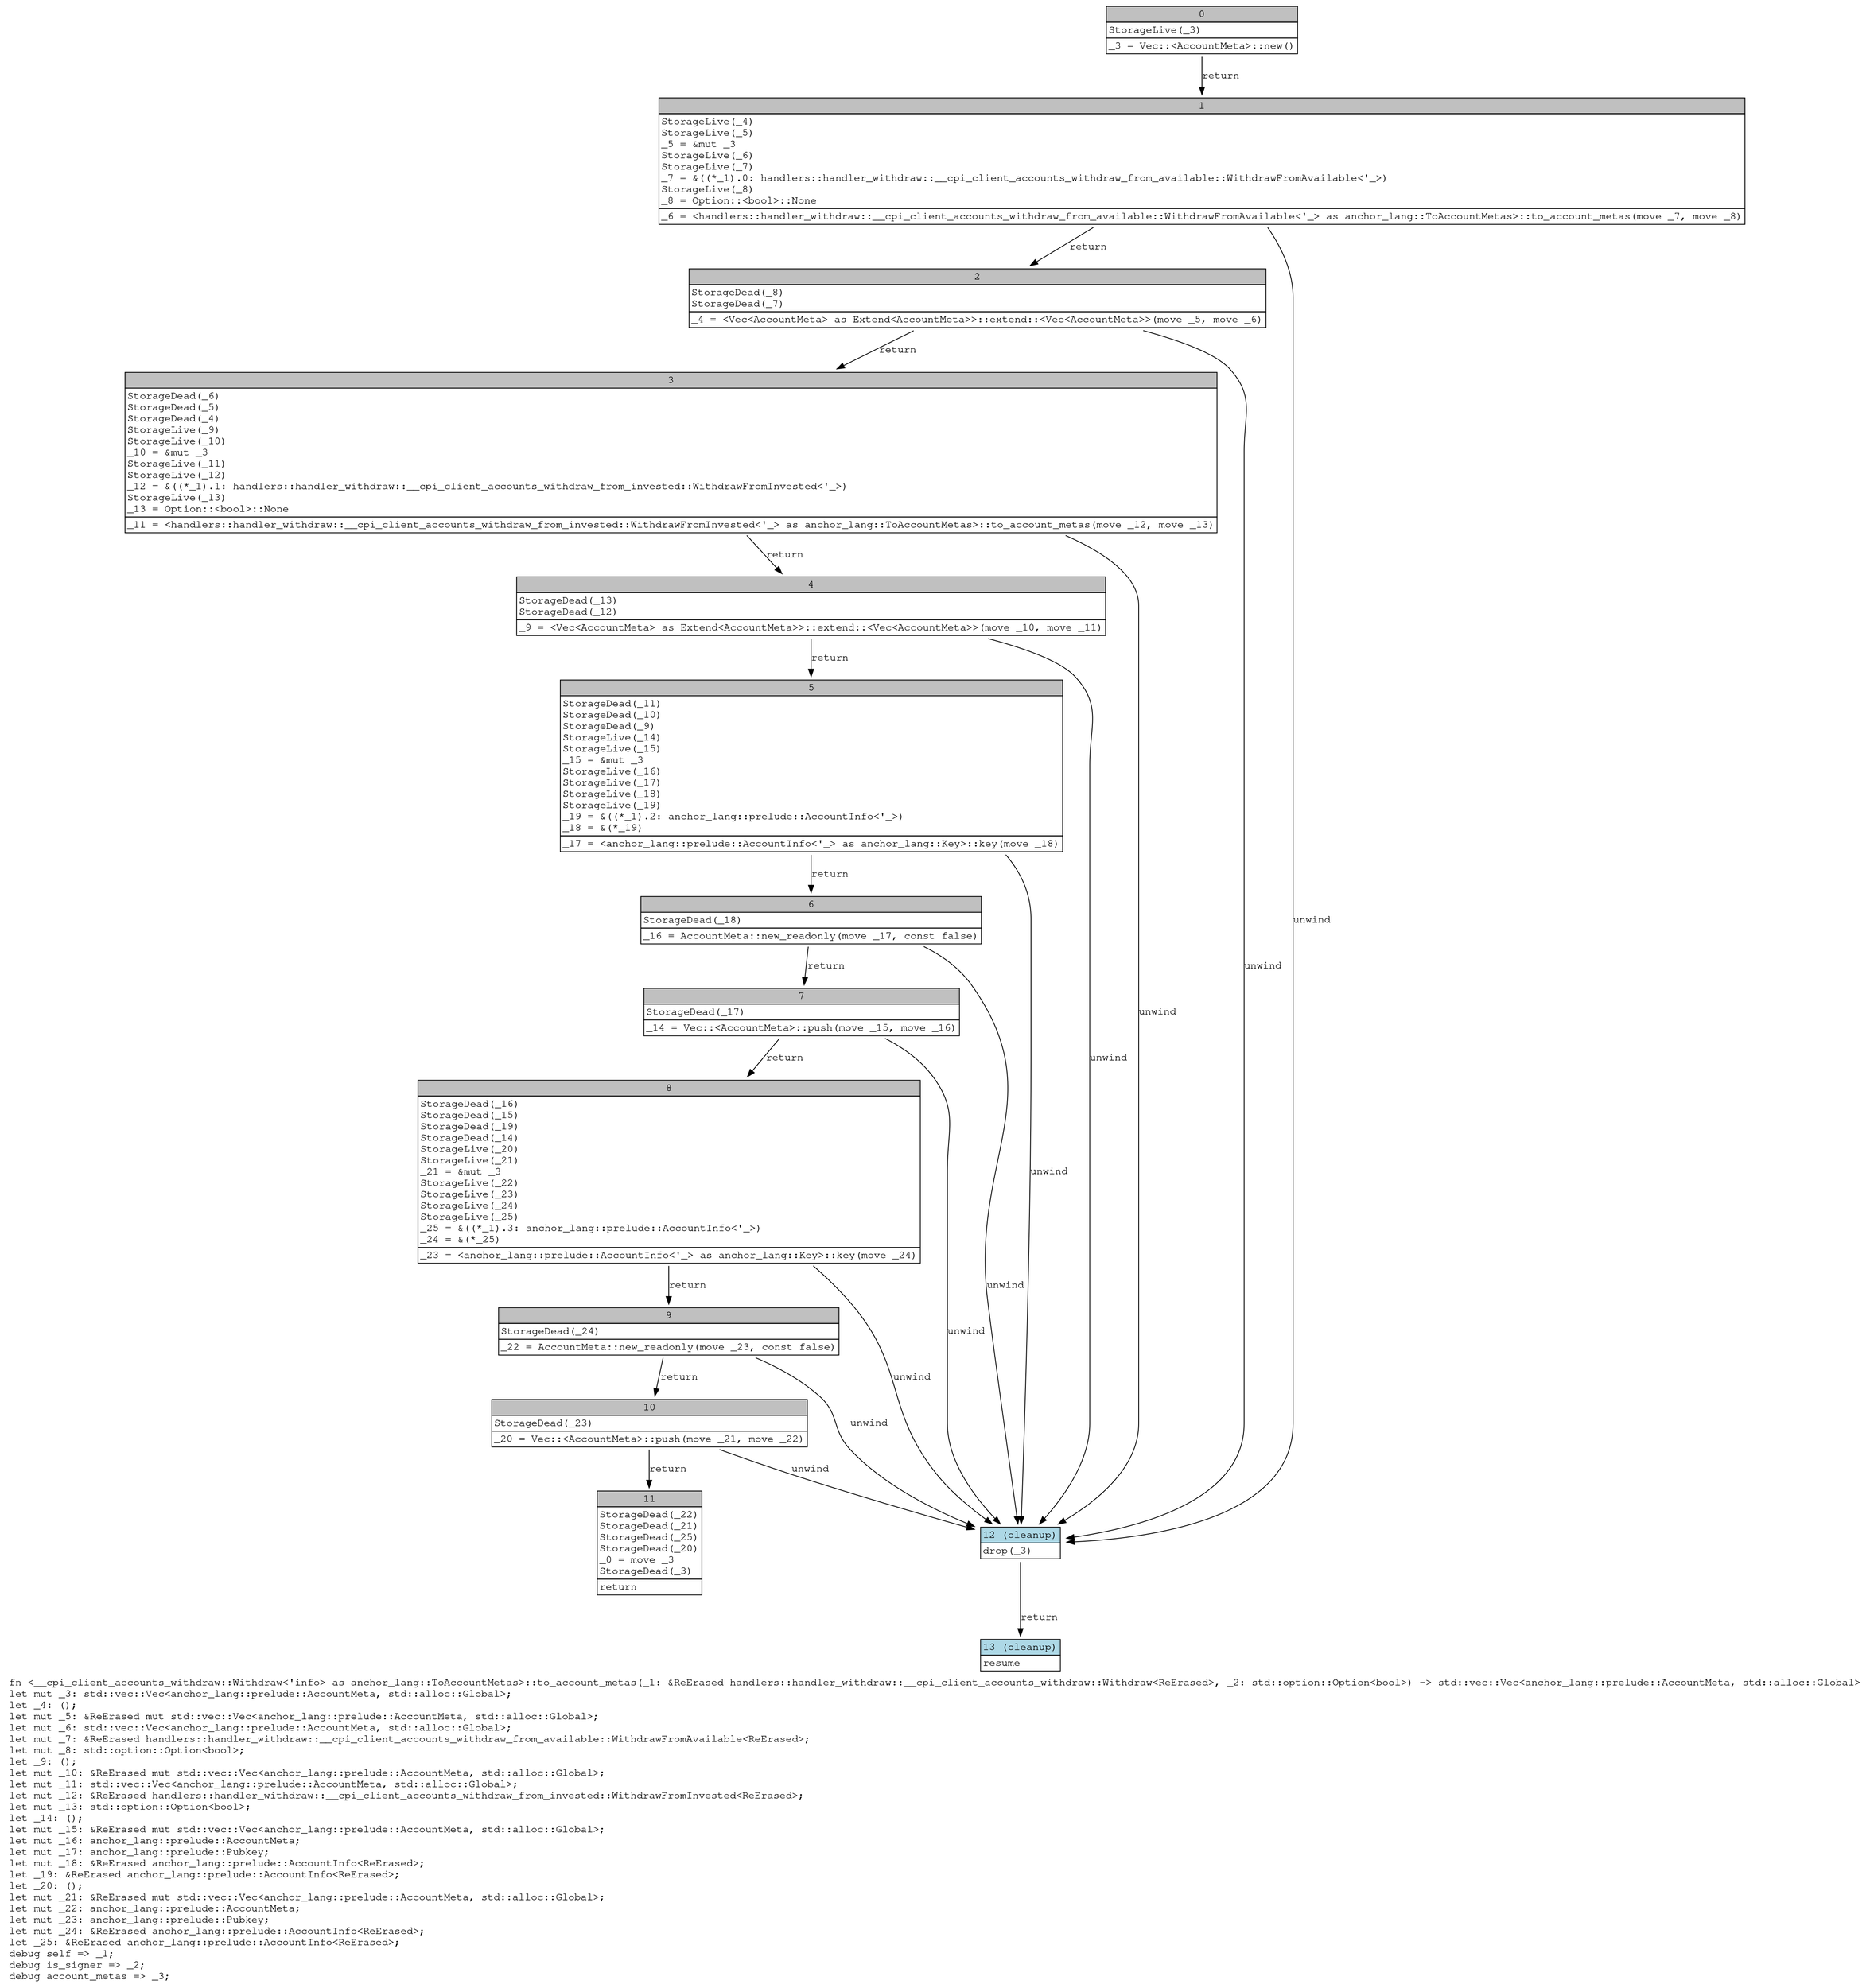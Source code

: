 digraph Mir_0_1577 {
    graph [fontname="Courier, monospace"];
    node [fontname="Courier, monospace"];
    edge [fontname="Courier, monospace"];
    label=<fn &lt;__cpi_client_accounts_withdraw::Withdraw&lt;'info&gt; as anchor_lang::ToAccountMetas&gt;::to_account_metas(_1: &amp;ReErased handlers::handler_withdraw::__cpi_client_accounts_withdraw::Withdraw&lt;ReErased&gt;, _2: std::option::Option&lt;bool&gt;) -&gt; std::vec::Vec&lt;anchor_lang::prelude::AccountMeta, std::alloc::Global&gt;<br align="left"/>let mut _3: std::vec::Vec&lt;anchor_lang::prelude::AccountMeta, std::alloc::Global&gt;;<br align="left"/>let _4: ();<br align="left"/>let mut _5: &amp;ReErased mut std::vec::Vec&lt;anchor_lang::prelude::AccountMeta, std::alloc::Global&gt;;<br align="left"/>let mut _6: std::vec::Vec&lt;anchor_lang::prelude::AccountMeta, std::alloc::Global&gt;;<br align="left"/>let mut _7: &amp;ReErased handlers::handler_withdraw::__cpi_client_accounts_withdraw_from_available::WithdrawFromAvailable&lt;ReErased&gt;;<br align="left"/>let mut _8: std::option::Option&lt;bool&gt;;<br align="left"/>let _9: ();<br align="left"/>let mut _10: &amp;ReErased mut std::vec::Vec&lt;anchor_lang::prelude::AccountMeta, std::alloc::Global&gt;;<br align="left"/>let mut _11: std::vec::Vec&lt;anchor_lang::prelude::AccountMeta, std::alloc::Global&gt;;<br align="left"/>let mut _12: &amp;ReErased handlers::handler_withdraw::__cpi_client_accounts_withdraw_from_invested::WithdrawFromInvested&lt;ReErased&gt;;<br align="left"/>let mut _13: std::option::Option&lt;bool&gt;;<br align="left"/>let _14: ();<br align="left"/>let mut _15: &amp;ReErased mut std::vec::Vec&lt;anchor_lang::prelude::AccountMeta, std::alloc::Global&gt;;<br align="left"/>let mut _16: anchor_lang::prelude::AccountMeta;<br align="left"/>let mut _17: anchor_lang::prelude::Pubkey;<br align="left"/>let mut _18: &amp;ReErased anchor_lang::prelude::AccountInfo&lt;ReErased&gt;;<br align="left"/>let _19: &amp;ReErased anchor_lang::prelude::AccountInfo&lt;ReErased&gt;;<br align="left"/>let _20: ();<br align="left"/>let mut _21: &amp;ReErased mut std::vec::Vec&lt;anchor_lang::prelude::AccountMeta, std::alloc::Global&gt;;<br align="left"/>let mut _22: anchor_lang::prelude::AccountMeta;<br align="left"/>let mut _23: anchor_lang::prelude::Pubkey;<br align="left"/>let mut _24: &amp;ReErased anchor_lang::prelude::AccountInfo&lt;ReErased&gt;;<br align="left"/>let _25: &amp;ReErased anchor_lang::prelude::AccountInfo&lt;ReErased&gt;;<br align="left"/>debug self =&gt; _1;<br align="left"/>debug is_signer =&gt; _2;<br align="left"/>debug account_metas =&gt; _3;<br align="left"/>>;
    bb0__0_1577 [shape="none", label=<<table border="0" cellborder="1" cellspacing="0"><tr><td bgcolor="gray" align="center" colspan="1">0</td></tr><tr><td align="left" balign="left">StorageLive(_3)<br/></td></tr><tr><td align="left">_3 = Vec::&lt;AccountMeta&gt;::new()</td></tr></table>>];
    bb1__0_1577 [shape="none", label=<<table border="0" cellborder="1" cellspacing="0"><tr><td bgcolor="gray" align="center" colspan="1">1</td></tr><tr><td align="left" balign="left">StorageLive(_4)<br/>StorageLive(_5)<br/>_5 = &amp;mut _3<br/>StorageLive(_6)<br/>StorageLive(_7)<br/>_7 = &amp;((*_1).0: handlers::handler_withdraw::__cpi_client_accounts_withdraw_from_available::WithdrawFromAvailable&lt;'_&gt;)<br/>StorageLive(_8)<br/>_8 = Option::&lt;bool&gt;::None<br/></td></tr><tr><td align="left">_6 = &lt;handlers::handler_withdraw::__cpi_client_accounts_withdraw_from_available::WithdrawFromAvailable&lt;'_&gt; as anchor_lang::ToAccountMetas&gt;::to_account_metas(move _7, move _8)</td></tr></table>>];
    bb2__0_1577 [shape="none", label=<<table border="0" cellborder="1" cellspacing="0"><tr><td bgcolor="gray" align="center" colspan="1">2</td></tr><tr><td align="left" balign="left">StorageDead(_8)<br/>StorageDead(_7)<br/></td></tr><tr><td align="left">_4 = &lt;Vec&lt;AccountMeta&gt; as Extend&lt;AccountMeta&gt;&gt;::extend::&lt;Vec&lt;AccountMeta&gt;&gt;(move _5, move _6)</td></tr></table>>];
    bb3__0_1577 [shape="none", label=<<table border="0" cellborder="1" cellspacing="0"><tr><td bgcolor="gray" align="center" colspan="1">3</td></tr><tr><td align="left" balign="left">StorageDead(_6)<br/>StorageDead(_5)<br/>StorageDead(_4)<br/>StorageLive(_9)<br/>StorageLive(_10)<br/>_10 = &amp;mut _3<br/>StorageLive(_11)<br/>StorageLive(_12)<br/>_12 = &amp;((*_1).1: handlers::handler_withdraw::__cpi_client_accounts_withdraw_from_invested::WithdrawFromInvested&lt;'_&gt;)<br/>StorageLive(_13)<br/>_13 = Option::&lt;bool&gt;::None<br/></td></tr><tr><td align="left">_11 = &lt;handlers::handler_withdraw::__cpi_client_accounts_withdraw_from_invested::WithdrawFromInvested&lt;'_&gt; as anchor_lang::ToAccountMetas&gt;::to_account_metas(move _12, move _13)</td></tr></table>>];
    bb4__0_1577 [shape="none", label=<<table border="0" cellborder="1" cellspacing="0"><tr><td bgcolor="gray" align="center" colspan="1">4</td></tr><tr><td align="left" balign="left">StorageDead(_13)<br/>StorageDead(_12)<br/></td></tr><tr><td align="left">_9 = &lt;Vec&lt;AccountMeta&gt; as Extend&lt;AccountMeta&gt;&gt;::extend::&lt;Vec&lt;AccountMeta&gt;&gt;(move _10, move _11)</td></tr></table>>];
    bb5__0_1577 [shape="none", label=<<table border="0" cellborder="1" cellspacing="0"><tr><td bgcolor="gray" align="center" colspan="1">5</td></tr><tr><td align="left" balign="left">StorageDead(_11)<br/>StorageDead(_10)<br/>StorageDead(_9)<br/>StorageLive(_14)<br/>StorageLive(_15)<br/>_15 = &amp;mut _3<br/>StorageLive(_16)<br/>StorageLive(_17)<br/>StorageLive(_18)<br/>StorageLive(_19)<br/>_19 = &amp;((*_1).2: anchor_lang::prelude::AccountInfo&lt;'_&gt;)<br/>_18 = &amp;(*_19)<br/></td></tr><tr><td align="left">_17 = &lt;anchor_lang::prelude::AccountInfo&lt;'_&gt; as anchor_lang::Key&gt;::key(move _18)</td></tr></table>>];
    bb6__0_1577 [shape="none", label=<<table border="0" cellborder="1" cellspacing="0"><tr><td bgcolor="gray" align="center" colspan="1">6</td></tr><tr><td align="left" balign="left">StorageDead(_18)<br/></td></tr><tr><td align="left">_16 = AccountMeta::new_readonly(move _17, const false)</td></tr></table>>];
    bb7__0_1577 [shape="none", label=<<table border="0" cellborder="1" cellspacing="0"><tr><td bgcolor="gray" align="center" colspan="1">7</td></tr><tr><td align="left" balign="left">StorageDead(_17)<br/></td></tr><tr><td align="left">_14 = Vec::&lt;AccountMeta&gt;::push(move _15, move _16)</td></tr></table>>];
    bb8__0_1577 [shape="none", label=<<table border="0" cellborder="1" cellspacing="0"><tr><td bgcolor="gray" align="center" colspan="1">8</td></tr><tr><td align="left" balign="left">StorageDead(_16)<br/>StorageDead(_15)<br/>StorageDead(_19)<br/>StorageDead(_14)<br/>StorageLive(_20)<br/>StorageLive(_21)<br/>_21 = &amp;mut _3<br/>StorageLive(_22)<br/>StorageLive(_23)<br/>StorageLive(_24)<br/>StorageLive(_25)<br/>_25 = &amp;((*_1).3: anchor_lang::prelude::AccountInfo&lt;'_&gt;)<br/>_24 = &amp;(*_25)<br/></td></tr><tr><td align="left">_23 = &lt;anchor_lang::prelude::AccountInfo&lt;'_&gt; as anchor_lang::Key&gt;::key(move _24)</td></tr></table>>];
    bb9__0_1577 [shape="none", label=<<table border="0" cellborder="1" cellspacing="0"><tr><td bgcolor="gray" align="center" colspan="1">9</td></tr><tr><td align="left" balign="left">StorageDead(_24)<br/></td></tr><tr><td align="left">_22 = AccountMeta::new_readonly(move _23, const false)</td></tr></table>>];
    bb10__0_1577 [shape="none", label=<<table border="0" cellborder="1" cellspacing="0"><tr><td bgcolor="gray" align="center" colspan="1">10</td></tr><tr><td align="left" balign="left">StorageDead(_23)<br/></td></tr><tr><td align="left">_20 = Vec::&lt;AccountMeta&gt;::push(move _21, move _22)</td></tr></table>>];
    bb11__0_1577 [shape="none", label=<<table border="0" cellborder="1" cellspacing="0"><tr><td bgcolor="gray" align="center" colspan="1">11</td></tr><tr><td align="left" balign="left">StorageDead(_22)<br/>StorageDead(_21)<br/>StorageDead(_25)<br/>StorageDead(_20)<br/>_0 = move _3<br/>StorageDead(_3)<br/></td></tr><tr><td align="left">return</td></tr></table>>];
    bb12__0_1577 [shape="none", label=<<table border="0" cellborder="1" cellspacing="0"><tr><td bgcolor="lightblue" align="center" colspan="1">12 (cleanup)</td></tr><tr><td align="left">drop(_3)</td></tr></table>>];
    bb13__0_1577 [shape="none", label=<<table border="0" cellborder="1" cellspacing="0"><tr><td bgcolor="lightblue" align="center" colspan="1">13 (cleanup)</td></tr><tr><td align="left">resume</td></tr></table>>];
    bb0__0_1577 -> bb1__0_1577 [label="return"];
    bb1__0_1577 -> bb2__0_1577 [label="return"];
    bb1__0_1577 -> bb12__0_1577 [label="unwind"];
    bb2__0_1577 -> bb3__0_1577 [label="return"];
    bb2__0_1577 -> bb12__0_1577 [label="unwind"];
    bb3__0_1577 -> bb4__0_1577 [label="return"];
    bb3__0_1577 -> bb12__0_1577 [label="unwind"];
    bb4__0_1577 -> bb5__0_1577 [label="return"];
    bb4__0_1577 -> bb12__0_1577 [label="unwind"];
    bb5__0_1577 -> bb6__0_1577 [label="return"];
    bb5__0_1577 -> bb12__0_1577 [label="unwind"];
    bb6__0_1577 -> bb7__0_1577 [label="return"];
    bb6__0_1577 -> bb12__0_1577 [label="unwind"];
    bb7__0_1577 -> bb8__0_1577 [label="return"];
    bb7__0_1577 -> bb12__0_1577 [label="unwind"];
    bb8__0_1577 -> bb9__0_1577 [label="return"];
    bb8__0_1577 -> bb12__0_1577 [label="unwind"];
    bb9__0_1577 -> bb10__0_1577 [label="return"];
    bb9__0_1577 -> bb12__0_1577 [label="unwind"];
    bb10__0_1577 -> bb11__0_1577 [label="return"];
    bb10__0_1577 -> bb12__0_1577 [label="unwind"];
    bb12__0_1577 -> bb13__0_1577 [label="return"];
}
